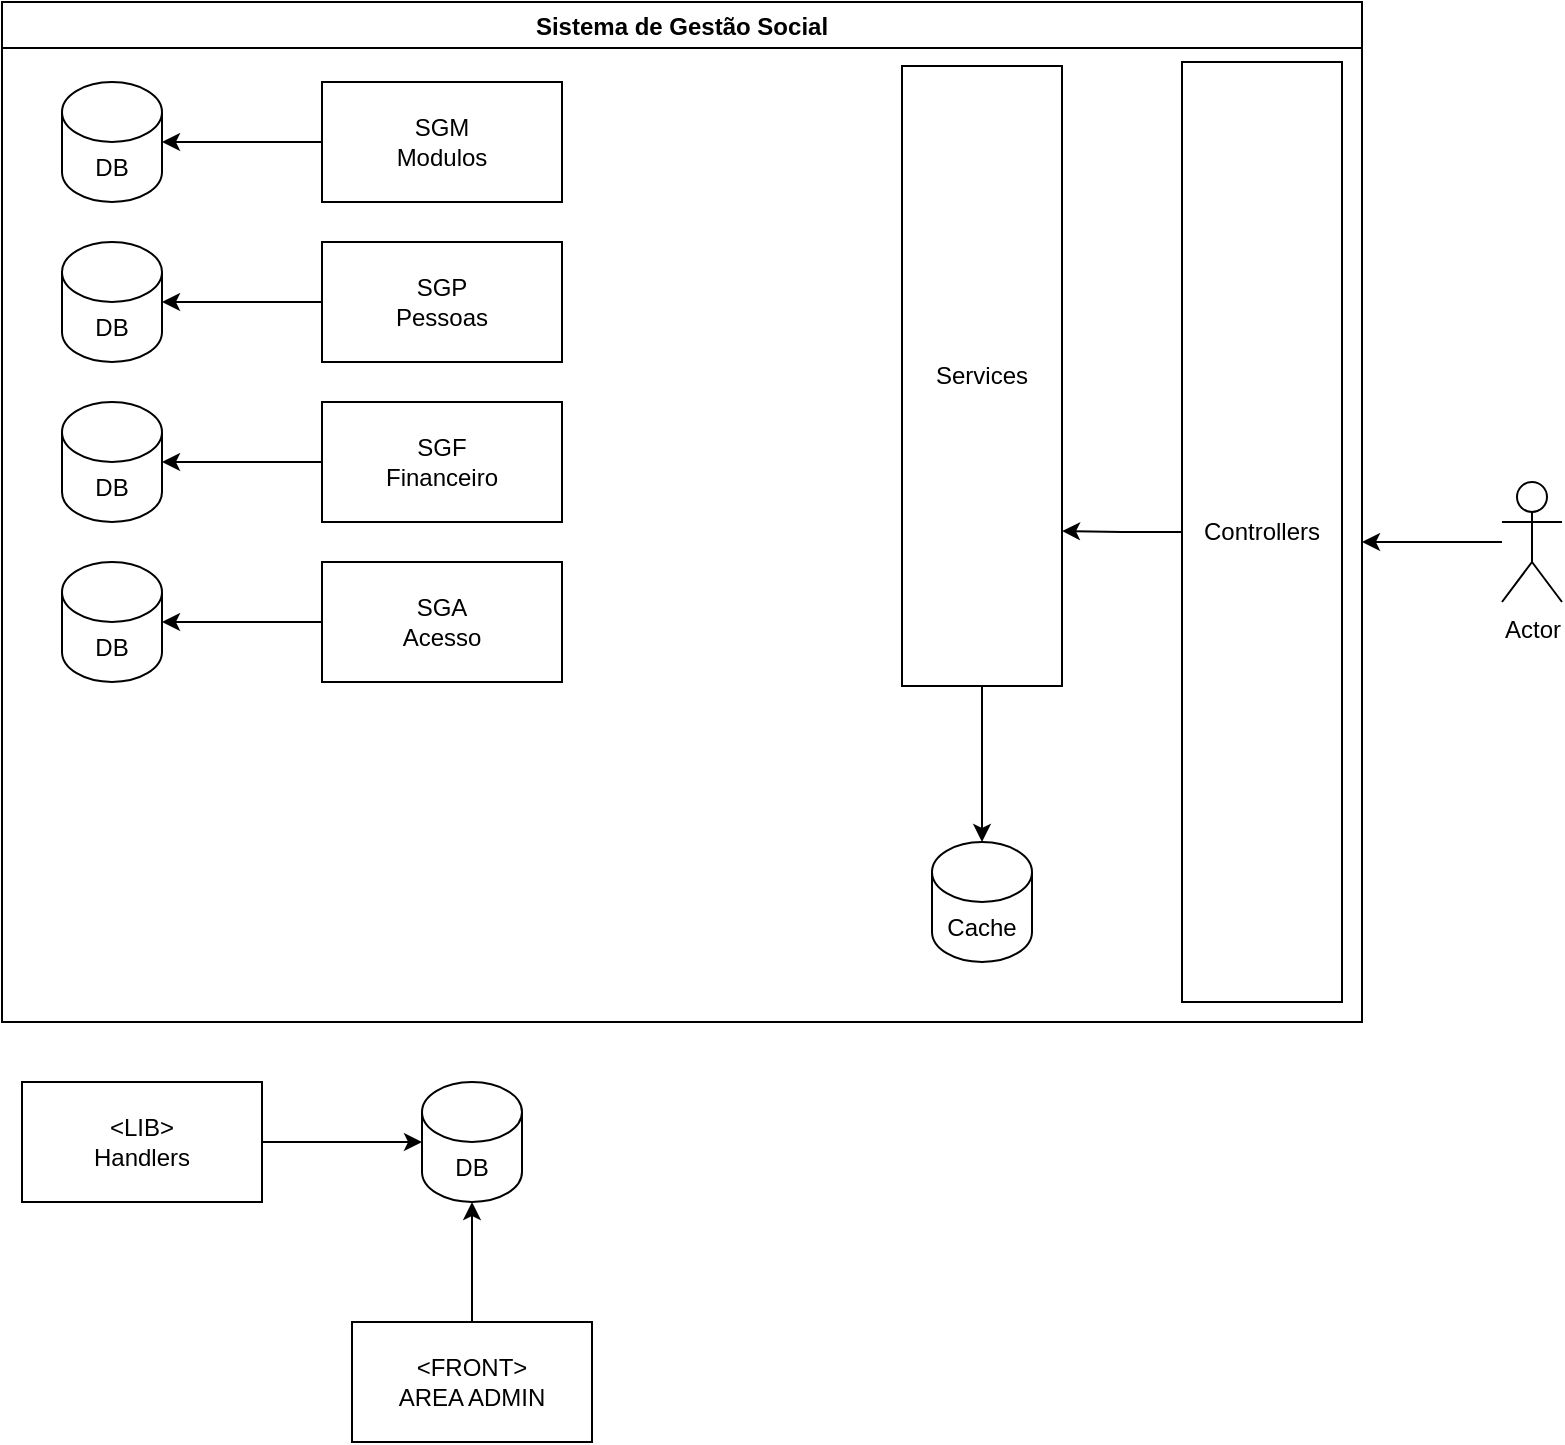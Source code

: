 <mxfile version="16.4.0" type="device"><diagram id="qN03caCnphItHieNfzD5" name="Página-1"><mxGraphModel dx="1038" dy="649" grid="1" gridSize="10" guides="1" tooltips="1" connect="1" arrows="1" fold="1" page="1" pageScale="1" pageWidth="827" pageHeight="1169" math="0" shadow="0"><root><mxCell id="0"/><mxCell id="1" parent="0"/><mxCell id="Yi6pHIvyPMv9h5qH4p7T-1" value="Sistema de Gestão Social" style="swimlane;" vertex="1" parent="1"><mxGeometry x="20" y="30" width="680" height="510" as="geometry"/></mxCell><mxCell id="Yi6pHIvyPMv9h5qH4p7T-2" value="DB" style="shape=cylinder3;whiteSpace=wrap;html=1;boundedLbl=1;backgroundOutline=1;size=15;" vertex="1" parent="Yi6pHIvyPMv9h5qH4p7T-1"><mxGeometry x="30" y="40" width="50" height="60" as="geometry"/></mxCell><mxCell id="Yi6pHIvyPMv9h5qH4p7T-4" style="edgeStyle=orthogonalEdgeStyle;rounded=0;orthogonalLoop=1;jettySize=auto;html=1;entryX=1;entryY=0.5;entryDx=0;entryDy=0;entryPerimeter=0;" edge="1" parent="Yi6pHIvyPMv9h5qH4p7T-1" source="Yi6pHIvyPMv9h5qH4p7T-3" target="Yi6pHIvyPMv9h5qH4p7T-2"><mxGeometry relative="1" as="geometry"/></mxCell><mxCell id="Yi6pHIvyPMv9h5qH4p7T-3" value="SGM&lt;br&gt;Modulos" style="rounded=0;whiteSpace=wrap;html=1;" vertex="1" parent="Yi6pHIvyPMv9h5qH4p7T-1"><mxGeometry x="160" y="40" width="120" height="60" as="geometry"/></mxCell><mxCell id="Yi6pHIvyPMv9h5qH4p7T-5" value="DB" style="shape=cylinder3;whiteSpace=wrap;html=1;boundedLbl=1;backgroundOutline=1;size=15;" vertex="1" parent="Yi6pHIvyPMv9h5qH4p7T-1"><mxGeometry x="30" y="120" width="50" height="60" as="geometry"/></mxCell><mxCell id="Yi6pHIvyPMv9h5qH4p7T-6" style="edgeStyle=orthogonalEdgeStyle;rounded=0;orthogonalLoop=1;jettySize=auto;html=1;entryX=1;entryY=0.5;entryDx=0;entryDy=0;entryPerimeter=0;" edge="1" parent="Yi6pHIvyPMv9h5qH4p7T-1" source="Yi6pHIvyPMv9h5qH4p7T-7" target="Yi6pHIvyPMv9h5qH4p7T-5"><mxGeometry relative="1" as="geometry"/></mxCell><mxCell id="Yi6pHIvyPMv9h5qH4p7T-7" value="SGP&lt;br&gt;Pessoas" style="rounded=0;whiteSpace=wrap;html=1;" vertex="1" parent="Yi6pHIvyPMv9h5qH4p7T-1"><mxGeometry x="160" y="120" width="120" height="60" as="geometry"/></mxCell><mxCell id="Yi6pHIvyPMv9h5qH4p7T-8" value="DB" style="shape=cylinder3;whiteSpace=wrap;html=1;boundedLbl=1;backgroundOutline=1;size=15;" vertex="1" parent="Yi6pHIvyPMv9h5qH4p7T-1"><mxGeometry x="30" y="200" width="50" height="60" as="geometry"/></mxCell><mxCell id="Yi6pHIvyPMv9h5qH4p7T-9" style="edgeStyle=orthogonalEdgeStyle;rounded=0;orthogonalLoop=1;jettySize=auto;html=1;entryX=1;entryY=0.5;entryDx=0;entryDy=0;entryPerimeter=0;" edge="1" parent="Yi6pHIvyPMv9h5qH4p7T-1" source="Yi6pHIvyPMv9h5qH4p7T-10" target="Yi6pHIvyPMv9h5qH4p7T-8"><mxGeometry relative="1" as="geometry"/></mxCell><mxCell id="Yi6pHIvyPMv9h5qH4p7T-10" value="SGF&lt;br&gt;Financeiro" style="rounded=0;whiteSpace=wrap;html=1;" vertex="1" parent="Yi6pHIvyPMv9h5qH4p7T-1"><mxGeometry x="160" y="200" width="120" height="60" as="geometry"/></mxCell><mxCell id="Yi6pHIvyPMv9h5qH4p7T-11" value="DB" style="shape=cylinder3;whiteSpace=wrap;html=1;boundedLbl=1;backgroundOutline=1;size=15;" vertex="1" parent="Yi6pHIvyPMv9h5qH4p7T-1"><mxGeometry x="30" y="280" width="50" height="60" as="geometry"/></mxCell><mxCell id="Yi6pHIvyPMv9h5qH4p7T-12" style="edgeStyle=orthogonalEdgeStyle;rounded=0;orthogonalLoop=1;jettySize=auto;html=1;entryX=1;entryY=0.5;entryDx=0;entryDy=0;entryPerimeter=0;" edge="1" parent="Yi6pHIvyPMv9h5qH4p7T-1" source="Yi6pHIvyPMv9h5qH4p7T-13" target="Yi6pHIvyPMv9h5qH4p7T-11"><mxGeometry relative="1" as="geometry"/></mxCell><mxCell id="Yi6pHIvyPMv9h5qH4p7T-13" value="SGA&lt;br&gt;Acesso" style="rounded=0;whiteSpace=wrap;html=1;" vertex="1" parent="Yi6pHIvyPMv9h5qH4p7T-1"><mxGeometry x="160" y="280" width="120" height="60" as="geometry"/></mxCell><mxCell id="Yi6pHIvyPMv9h5qH4p7T-18" style="edgeStyle=orthogonalEdgeStyle;rounded=0;orthogonalLoop=1;jettySize=auto;html=1;entryX=1;entryY=0.75;entryDx=0;entryDy=0;" edge="1" parent="Yi6pHIvyPMv9h5qH4p7T-1" source="Yi6pHIvyPMv9h5qH4p7T-14" target="Yi6pHIvyPMv9h5qH4p7T-15"><mxGeometry relative="1" as="geometry"/></mxCell><mxCell id="Yi6pHIvyPMv9h5qH4p7T-14" value="Controllers" style="rounded=0;whiteSpace=wrap;html=1;" vertex="1" parent="Yi6pHIvyPMv9h5qH4p7T-1"><mxGeometry x="590" y="30" width="80" height="470" as="geometry"/></mxCell><mxCell id="Yi6pHIvyPMv9h5qH4p7T-20" style="edgeStyle=orthogonalEdgeStyle;rounded=0;orthogonalLoop=1;jettySize=auto;html=1;entryX=0.5;entryY=0;entryDx=0;entryDy=0;entryPerimeter=0;" edge="1" parent="Yi6pHIvyPMv9h5qH4p7T-1" source="Yi6pHIvyPMv9h5qH4p7T-15" target="Yi6pHIvyPMv9h5qH4p7T-19"><mxGeometry relative="1" as="geometry"/></mxCell><mxCell id="Yi6pHIvyPMv9h5qH4p7T-15" value="Services" style="rounded=0;whiteSpace=wrap;html=1;" vertex="1" parent="Yi6pHIvyPMv9h5qH4p7T-1"><mxGeometry x="450" y="32" width="80" height="310" as="geometry"/></mxCell><mxCell id="Yi6pHIvyPMv9h5qH4p7T-19" value="Cache" style="shape=cylinder3;whiteSpace=wrap;html=1;boundedLbl=1;backgroundOutline=1;size=15;" vertex="1" parent="Yi6pHIvyPMv9h5qH4p7T-1"><mxGeometry x="465" y="420" width="50" height="60" as="geometry"/></mxCell><mxCell id="Yi6pHIvyPMv9h5qH4p7T-24" style="edgeStyle=orthogonalEdgeStyle;rounded=0;orthogonalLoop=1;jettySize=auto;html=1;" edge="1" parent="1" source="Yi6pHIvyPMv9h5qH4p7T-23"><mxGeometry relative="1" as="geometry"><mxPoint x="700" y="300" as="targetPoint"/></mxGeometry></mxCell><mxCell id="Yi6pHIvyPMv9h5qH4p7T-23" value="Actor" style="shape=umlActor;verticalLabelPosition=bottom;verticalAlign=top;html=1;outlineConnect=0;" vertex="1" parent="1"><mxGeometry x="770" y="270" width="30" height="60" as="geometry"/></mxCell><mxCell id="Yi6pHIvyPMv9h5qH4p7T-27" style="edgeStyle=orthogonalEdgeStyle;rounded=0;orthogonalLoop=1;jettySize=auto;html=1;" edge="1" parent="1" source="Yi6pHIvyPMv9h5qH4p7T-25" target="Yi6pHIvyPMv9h5qH4p7T-26"><mxGeometry relative="1" as="geometry"/></mxCell><mxCell id="Yi6pHIvyPMv9h5qH4p7T-25" value="&amp;lt;LIB&amp;gt;&lt;br&gt;Handlers" style="rounded=0;whiteSpace=wrap;html=1;" vertex="1" parent="1"><mxGeometry x="30" y="570" width="120" height="60" as="geometry"/></mxCell><mxCell id="Yi6pHIvyPMv9h5qH4p7T-26" value="DB" style="shape=cylinder3;whiteSpace=wrap;html=1;boundedLbl=1;backgroundOutline=1;size=15;" vertex="1" parent="1"><mxGeometry x="230" y="570" width="50" height="60" as="geometry"/></mxCell><mxCell id="Yi6pHIvyPMv9h5qH4p7T-29" style="edgeStyle=orthogonalEdgeStyle;rounded=0;orthogonalLoop=1;jettySize=auto;html=1;entryX=0.5;entryY=1;entryDx=0;entryDy=0;entryPerimeter=0;" edge="1" parent="1" source="Yi6pHIvyPMv9h5qH4p7T-28" target="Yi6pHIvyPMv9h5qH4p7T-26"><mxGeometry relative="1" as="geometry"/></mxCell><mxCell id="Yi6pHIvyPMv9h5qH4p7T-28" value="&amp;lt;FRONT&amp;gt;&lt;br&gt;AREA ADMIN" style="rounded=0;whiteSpace=wrap;html=1;" vertex="1" parent="1"><mxGeometry x="195" y="690" width="120" height="60" as="geometry"/></mxCell></root></mxGraphModel></diagram></mxfile>